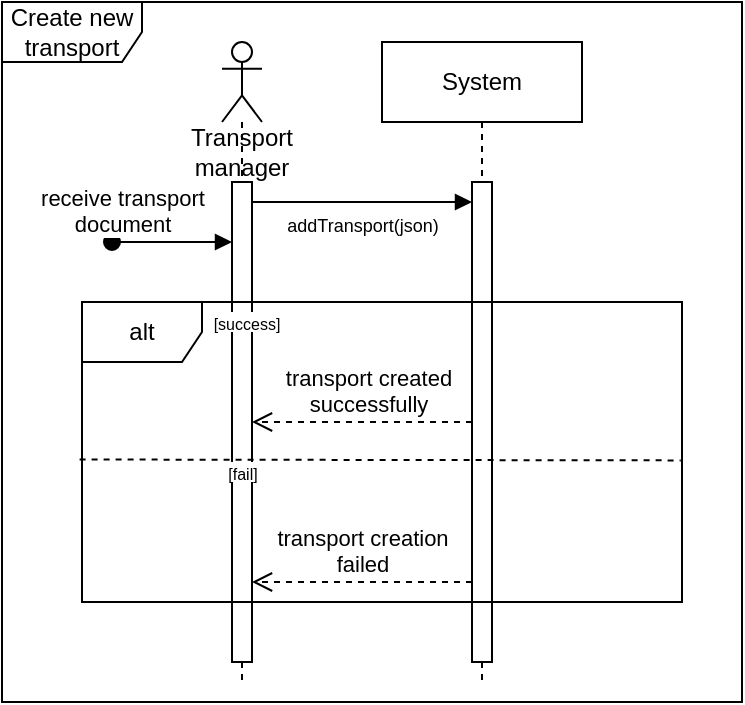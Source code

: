 <mxfile version="21.1.2" type="device">
  <diagram name="Page-1" id="2YBvvXClWsGukQMizWep">
    <mxGraphModel dx="1564" dy="423" grid="1" gridSize="10" guides="1" tooltips="1" connect="1" arrows="1" fold="1" page="1" pageScale="1" pageWidth="850" pageHeight="1100" math="0" shadow="0">
      <root>
        <mxCell id="0" />
        <mxCell id="1" parent="0" />
        <mxCell id="aM9ryv3xv72pqoxQDRHE-1" value="System&lt;br&gt;" style="shape=umlLifeline;perimeter=lifelinePerimeter;whiteSpace=wrap;html=1;container=0;dropTarget=0;collapsible=0;recursiveResize=0;outlineConnect=0;portConstraint=eastwest;newEdgeStyle={&quot;edgeStyle&quot;:&quot;elbowEdgeStyle&quot;,&quot;elbow&quot;:&quot;vertical&quot;,&quot;curved&quot;:0,&quot;rounded&quot;:0};" parent="1" vertex="1">
          <mxGeometry x="150" y="60" width="100" height="320" as="geometry" />
        </mxCell>
        <mxCell id="aM9ryv3xv72pqoxQDRHE-2" value="" style="html=1;points=[];perimeter=orthogonalPerimeter;outlineConnect=0;targetShapes=umlLifeline;portConstraint=eastwest;newEdgeStyle={&quot;edgeStyle&quot;:&quot;elbowEdgeStyle&quot;,&quot;elbow&quot;:&quot;vertical&quot;,&quot;curved&quot;:0,&quot;rounded&quot;:0};" parent="aM9ryv3xv72pqoxQDRHE-1" vertex="1">
          <mxGeometry x="45" y="70" width="10" height="240" as="geometry" />
        </mxCell>
        <mxCell id="aRTaqfZD2U3DYxdUskFy-4" value="" style="shape=umlLifeline;perimeter=lifelinePerimeter;whiteSpace=wrap;html=1;container=1;dropTarget=0;collapsible=0;recursiveResize=0;outlineConnect=0;portConstraint=eastwest;newEdgeStyle={&quot;edgeStyle&quot;:&quot;elbowEdgeStyle&quot;,&quot;elbow&quot;:&quot;vertical&quot;,&quot;curved&quot;:0,&quot;rounded&quot;:0};participant=umlActor;" parent="1" vertex="1">
          <mxGeometry x="70" y="60" width="20" height="320" as="geometry" />
        </mxCell>
        <mxCell id="aRTaqfZD2U3DYxdUskFy-5" value="Create new transport" style="shape=umlFrame;whiteSpace=wrap;html=1;pointerEvents=0;width=70;height=30;" parent="1" vertex="1">
          <mxGeometry x="-40" y="40" width="370" height="350" as="geometry" />
        </mxCell>
        <mxCell id="aRTaqfZD2U3DYxdUskFy-6" value="" style="html=1;points=[];perimeter=orthogonalPerimeter;outlineConnect=0;targetShapes=umlLifeline;portConstraint=eastwest;newEdgeStyle={&quot;edgeStyle&quot;:&quot;elbowEdgeStyle&quot;,&quot;elbow&quot;:&quot;vertical&quot;,&quot;curved&quot;:0,&quot;rounded&quot;:0};" parent="1" vertex="1">
          <mxGeometry x="75" y="130" width="10" height="240" as="geometry" />
        </mxCell>
        <mxCell id="aRTaqfZD2U3DYxdUskFy-10" value="receive transport &lt;br&gt;document" style="html=1;verticalAlign=bottom;startArrow=oval;startFill=1;endArrow=block;startSize=8;edgeStyle=elbowEdgeStyle;elbow=vertical;curved=0;rounded=0;" parent="1" edge="1">
          <mxGeometry x="-0.831" width="60" relative="1" as="geometry">
            <mxPoint x="15" y="160" as="sourcePoint" />
            <mxPoint x="75" y="160" as="targetPoint" />
            <mxPoint as="offset" />
          </mxGeometry>
        </mxCell>
        <mxCell id="aRTaqfZD2U3DYxdUskFy-13" value="Transport&lt;br&gt;manager" style="text;html=1;strokeColor=none;fillColor=none;align=center;verticalAlign=middle;whiteSpace=wrap;rounded=0;" parent="1" vertex="1">
          <mxGeometry x="65" y="110" width="30" height="10" as="geometry" />
        </mxCell>
        <mxCell id="aRTaqfZD2U3DYxdUskFy-27" value="&lt;font style=&quot;font-size: 9px;&quot;&gt;addTransport(json)&lt;/font&gt;" style="html=1;verticalAlign=bottom;endArrow=block;edgeStyle=elbowEdgeStyle;elbow=vertical;curved=0;rounded=0;" parent="1" target="aM9ryv3xv72pqoxQDRHE-2" edge="1">
          <mxGeometry x="0.313" y="-20" width="80" relative="1" as="geometry">
            <mxPoint x="85" y="190.07" as="sourcePoint" />
            <mxPoint x="180" y="190" as="targetPoint" />
            <mxPoint as="offset" />
            <Array as="points">
              <mxPoint x="160" y="140" />
            </Array>
          </mxGeometry>
        </mxCell>
        <mxCell id="aRTaqfZD2U3DYxdUskFy-30" value="transport created&lt;br&gt;successfully" style="html=1;verticalAlign=bottom;endArrow=open;dashed=1;endSize=8;edgeStyle=elbowEdgeStyle;elbow=vertical;curved=0;rounded=0;" parent="1" source="aM9ryv3xv72pqoxQDRHE-2" target="aRTaqfZD2U3DYxdUskFy-6" edge="1">
          <mxGeometry x="-0.041" relative="1" as="geometry">
            <mxPoint x="190" y="230" as="sourcePoint" />
            <mxPoint x="120" y="222.66" as="targetPoint" />
            <Array as="points">
              <mxPoint x="170" y="250" />
              <mxPoint x="150" y="240" />
              <mxPoint x="180" y="220" />
              <mxPoint x="170" y="230" />
              <mxPoint x="140" y="360" />
              <mxPoint x="160" y="230" />
              <mxPoint x="110" y="230" />
            </Array>
            <mxPoint as="offset" />
          </mxGeometry>
        </mxCell>
        <mxCell id="QLYYdCx0lEG2Eeof-wik-3" value="alt" style="shape=umlFrame;whiteSpace=wrap;html=1;pointerEvents=0;swimlaneFillColor=none;gradientColor=none;" parent="1" vertex="1">
          <mxGeometry y="190" width="300" height="150" as="geometry" />
        </mxCell>
        <mxCell id="QLYYdCx0lEG2Eeof-wik-5" value="&lt;font style=&quot;font-size: 8px;&quot;&gt;[success]&lt;/font&gt;" style="text;html=1;strokeColor=none;fillColor=default;align=center;verticalAlign=middle;whiteSpace=wrap;rounded=0;" parent="1" vertex="1">
          <mxGeometry x="65" y="195" width="35" height="10" as="geometry" />
        </mxCell>
        <mxCell id="QLYYdCx0lEG2Eeof-wik-7" value="" style="endArrow=none;dashed=1;html=1;rounded=0;exitX=-0.004;exitY=0.505;exitDx=0;exitDy=0;exitPerimeter=0;entryX=0.998;entryY=0.508;entryDx=0;entryDy=0;entryPerimeter=0;" parent="1" edge="1">
          <mxGeometry width="50" height="50" relative="1" as="geometry">
            <mxPoint x="-1.2" y="268.75" as="sourcePoint" />
            <mxPoint x="299.4" y="269.2" as="targetPoint" />
          </mxGeometry>
        </mxCell>
        <mxCell id="QLYYdCx0lEG2Eeof-wik-8" value="&lt;font style=&quot;font-size: 8px;&quot;&gt;[fail]&lt;/font&gt;" style="text;html=1;strokeColor=none;fillColor=default;align=center;verticalAlign=middle;whiteSpace=wrap;rounded=0;horizontal=1;" parent="1" vertex="1">
          <mxGeometry x="62.5" y="270" width="35" height="10" as="geometry" />
        </mxCell>
        <mxCell id="QLYYdCx0lEG2Eeof-wik-9" value="transport creation &lt;br&gt;failed" style="html=1;verticalAlign=bottom;endArrow=open;dashed=1;endSize=8;edgeStyle=elbowEdgeStyle;elbow=vertical;curved=0;rounded=0;" parent="1" edge="1">
          <mxGeometry relative="1" as="geometry">
            <mxPoint x="195" y="330" as="sourcePoint" />
            <mxPoint x="85" y="330" as="targetPoint" />
            <Array as="points">
              <mxPoint x="150" y="330" />
              <mxPoint x="180" y="310" />
              <mxPoint x="170" y="320" />
              <mxPoint x="140" y="450" />
              <mxPoint x="160" y="320" />
              <mxPoint x="110" y="320" />
            </Array>
            <mxPoint as="offset" />
          </mxGeometry>
        </mxCell>
      </root>
    </mxGraphModel>
  </diagram>
</mxfile>
